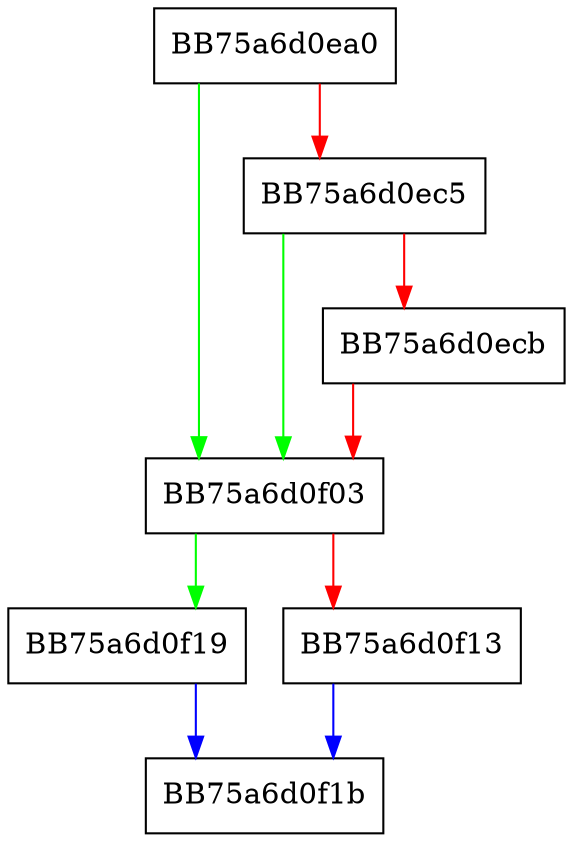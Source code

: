 digraph OpenFile {
  node [shape="box"];
  graph [splines=ortho];
  BB75a6d0ea0 -> BB75a6d0f03 [color="green"];
  BB75a6d0ea0 -> BB75a6d0ec5 [color="red"];
  BB75a6d0ec5 -> BB75a6d0f03 [color="green"];
  BB75a6d0ec5 -> BB75a6d0ecb [color="red"];
  BB75a6d0ecb -> BB75a6d0f03 [color="red"];
  BB75a6d0f03 -> BB75a6d0f19 [color="green"];
  BB75a6d0f03 -> BB75a6d0f13 [color="red"];
  BB75a6d0f13 -> BB75a6d0f1b [color="blue"];
  BB75a6d0f19 -> BB75a6d0f1b [color="blue"];
}